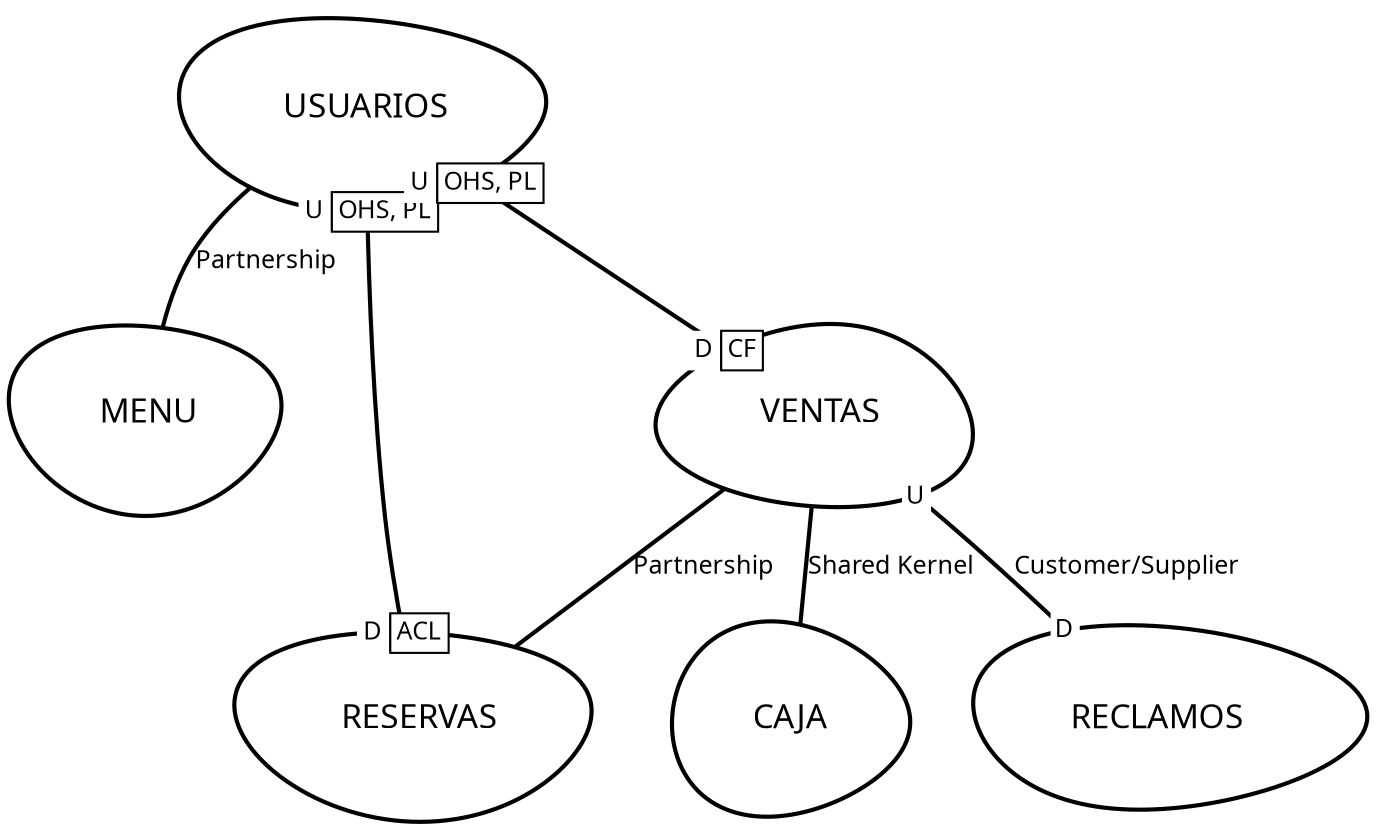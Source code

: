 digraph "ContextMapGraph" {
graph ["imagepath"="/tmp/GraphvizJava"]
"CAJA" ["margin"="0.3","orientation"="266","shape"="egg","fontsize"="16","style"="bold","label"="CAJA\n","fontname"="sans-serif"]
"MENU" ["margin"="0.3","orientation"="294","shape"="egg","fontsize"="16","style"="bold","label"="MENU\n","fontname"="sans-serif"]
"RECLAMOS" ["margin"="0.3","orientation"="157","shape"="egg","fontsize"="16","style"="bold","label"="RECLAMOS\n","fontname"="sans-serif"]
"RESERVAS" ["margin"="0.3","orientation"="298","shape"="egg","fontsize"="16","style"="bold","label"="RESERVAS\n","fontname"="sans-serif"]
"USUARIOS" ["margin"="0.3","orientation"="288","shape"="egg","fontsize"="16","style"="bold","label"="USUARIOS\n","fontname"="sans-serif"]
"VENTAS" ["margin"="0.3","orientation"="347","shape"="egg","fontsize"="16","style"="bold","label"="VENTAS\n","fontname"="sans-serif"]
"USUARIOS" -> "MENU" ["fontsize"="12","style"="bold","label"="Partnership","dir"="none","fontname"="sans-serif"]
"USUARIOS" -> "VENTAS" ["headlabel"=<<table cellspacing="0" cellborder="1" border="0">
<tr><td bgcolor="white" sides="r">D</td><td sides="trbl" bgcolor="white"><font>CF</font></td></tr>
</table>>,"labeldistance"="0","fontsize"="12","taillabel"=<<table cellspacing="0" cellborder="1" border="0">
<tr><td bgcolor="white" sides="r">U</td><td sides="trbl" bgcolor="white"><font>OHS, PL</font></td></tr>
</table>>,"style"="bold","label"="                                        ","dir"="none","fontname"="sans-serif"]
"USUARIOS" -> "RESERVAS" ["headlabel"=<<table cellspacing="0" cellborder="1" border="0">
<tr><td bgcolor="white" sides="r">D</td><td sides="trbl" bgcolor="white"><font>ACL</font></td></tr>
</table>>,"labeldistance"="0","fontsize"="12","taillabel"=<<table cellspacing="0" cellborder="1" border="0">
<tr><td bgcolor="white" sides="r">U</td><td sides="trbl" bgcolor="white"><font>OHS, PL</font></td></tr>
</table>>,"style"="bold","label"="                                        ","dir"="none","fontname"="sans-serif"]
"VENTAS" -> "CAJA" ["fontsize"="12","style"="bold","label"="Shared Kernel","dir"="none","fontname"="sans-serif"]
"VENTAS" -> "RESERVAS" ["fontsize"="12","style"="bold","label"="Partnership","dir"="none","fontname"="sans-serif"]
"VENTAS" -> "RECLAMOS" ["headlabel"=<<table cellspacing="0" cellborder="0" border="0">
<tr><td bgcolor="white">D</td></tr>
</table>>,"labeldistance"="0","fontsize"="12","taillabel"=<<table cellspacing="0" cellborder="0" border="0">
<tr><td bgcolor="white">U</td></tr>
</table>>,"style"="bold","label"="Customer/Supplier","dir"="none","fontname"="sans-serif"]
}